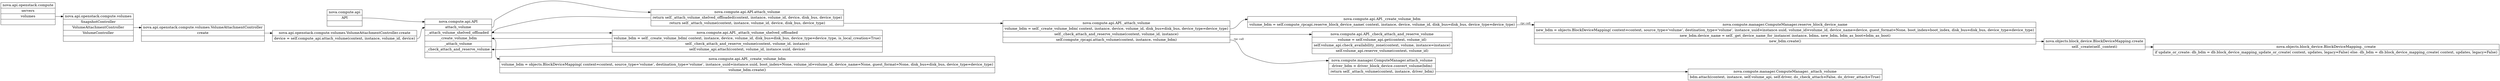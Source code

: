 digraph g {

graph [rankdir = "LR"];
node [fontsize = "16" shape = "record" ];
edge [fontsize = "12"];

24374 [label =
" <fn> nova.api.openstack.compute |\
<f1> servers |\
<f2> volumes |\
<fe>
"]


4467 [label =
" <fn> nova.api.openstack.compute.volumes |\
<f1> SnapshotController |\
<f2> VolumeAttachmentController |\
<f3> VolumeController |\
<fe>
"]


32443  [label =
" <fn> nova.api.openstack.compute.volumes.VolumeAttachmentController |\
<f1> create |\
<fe>
"]


13059 [label =
"<fn> nova.api.openstack.compute.volumes.VolumeAttachmentController.create |\
    <f1> device = self.compute_api.attach_volume(context, instance, volume_id, device)
"];


1451  [label =
" <fn> nova.compute.api |\
<f1> API |\
<fe>
"]


24659  [label =
" <fn> nova.compute.api.API |\
<f1> attach_volume |\
<f2> _attach_volume_shelved_offloaded |\
<f3> _create_volume_bdm |\
<f4> _attach_volume  |\
<f5> _check_attach_and_reserve_volume  |\
<fe>
"]




1
[label =
"<fn>nova.compute.api.API.attach_volume |\
<f1>return self._attach_volume_shelved_offloaded(context,
                                                    instance,
                                                    volume_id,
                                                    device,
                                                    disk_bus,
                                                    device_type)  |\
<f2>return self._attach_volume(context, instance, volume_id, device,
                                disk_bus, device_type)
"];


11 [label =
" <fn>nova.compute.api.API._attach_volume_shelved_offloaded |\
<f1>volume_bdm = self._create_volume_bdm(
        context, instance, device, volume_id, disk_bus=disk_bus,
        device_type=device_type, is_local_creation=True) |\
<f2>self._check_attach_and_reserve_volume(context, volume_id, instance)|\
<f3>self.volume_api.attach(context,
                                   volume_id,
                                   instance.uuid,
                                   device)
"]






12 [label =
" <fn> nova.compute.api.API._create_volume_bdm|\
<f1> volume_bdm = objects.BlockDeviceMapping(
                context=context,
                source_type='volume', destination_type='volume',
                instance_uuid=instance.uuid, boot_index=None,
                volume_id=volume_id,
                device_name=None, guest_format=None,
                disk_bus=disk_bus, device_type=device_type)|\
<f2>volume_bdm.create()
"]


2 [label =
"<fn> nova.compute.api.API._attach_volume |\
<f1> volume_bdm = self._create_volume_bdm(
            context, instance, device, volume_id, disk_bus=disk_bus,
            device_type=device_type) |\
<f2> self._check_attach_and_reserve_volume(context, volume_id, instance) |\
<f3> self.compute_rpcapi.attach_volume(context, instance, volume_bdm)
"];


6 [label =
" <fn> nova.compute.api.API._check_attach_and_reserve_volume  |\
<f1>  volume = self.volume_api.get(context, volume_id) |\
<f2>  self.volume_api.check_availability_zone(context, volume,
                                                instance=instance) |\
<f3> self.volume_api.reserve_volume(context, volume_id)
"]

7 [label =
"<fn>nova.compute.manager.ComputeManager.attach_volume  |\
<f2>driver_bdm = driver_block_device.convert_volume(bdm) |\
<f3>return self._attach_volume(context, instance, driver_bdm)
"]


3 [label =
"<fn> nova.compute.api.API._create_volume_bdm |\
<f1> volume_bdm = self.compute_rpcapi.reserve_block_device_name(
                context, instance, device, volume_id, disk_bus=disk_bus,
                device_type=device_type)
"];


5 [label =
"<fn>  nova.compute.manager.ComputeManager.reserve_block_device_name   |\
<f1> new_bdm = objects.BlockDeviceMapping(
                    context=context,
                    source_type='volume', destination_type='volume',
                    instance_uuid=instance.uuid,
                    volume_id=volume_id,
                    device_name=device, guest_format=None,
                    boot_index=boot_index,
                    disk_bus=disk_bus, device_type=device_type) |\
<f2> new_bdm.device_name = self._get_device_name_for_instance(
                    instance, bdms, new_bdm, bdm_as_boot=bdm_as_boot) |\
<f3>new_bdm.create()
"];


8 [label =
" <fn>nova.objects.block_device.BlockDeviceMapping.create |\
<f1>self._create(self._context)
"]


9 [label =
" <fn> nova.objects.block_device.BlockDeviceMapping._create|\
<f1> if update_or_create:
            db_bdm = db.block_device_mapping_update_or_create(
                    context, updates, legacy=False)
        else:
            db_bdm = db.block_device_mapping_create(
                    context, updates, legacy=False)
"]


10 [label =
" <fn> nova.compute.manager.ComputeManager._attach_volume|\
<f1> bdm.attach(context, instance, self.volume_api, self.driver,
                       do_check_attach=False, do_driver_attach=True)
"]


24374:f2 -> 4467:fn

4467:f2 -> 32443:fn

32443:f1 -> 13059:fn
13059:f1 -> 24659:f1

1451:f1 -> 24659:fn

24659:f1 -> 1:fn
24659:f2 -> 11:fn


11:f1 -> 24659:f3
11:f2 -> 24659:f5

24659:f3 -> 12:fn


7:f3 -> 10:fn
1:f1 -> 24659:f2
1:f2 -> 2:fn
2:f2 -> 6:fn
2:f3 -> 7:fn  [label = "rpc call"]
2:f1 -> 3:fn
3:f1 -> 5:fn [label = "rpc call"]
5:f3 -> 8:fn
8:f1 -> 9:fn

}

